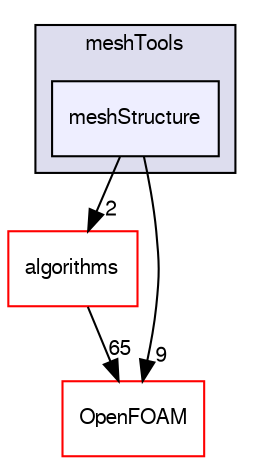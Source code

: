 digraph "src/meshTools/meshStructure" {
  bgcolor=transparent;
  compound=true
  node [ fontsize="10", fontname="FreeSans"];
  edge [ labelfontsize="10", labelfontname="FreeSans"];
  subgraph clusterdir_ae30ad0bef50cf391b24c614251bb9fd {
    graph [ bgcolor="#ddddee", pencolor="black", label="meshTools" fontname="FreeSans", fontsize="10", URL="dir_ae30ad0bef50cf391b24c614251bb9fd.html"]
  dir_f7504254de9a2a0923beed9ed98c5858 [shape=box, label="meshStructure", style="filled", fillcolor="#eeeeff", pencolor="black", URL="dir_f7504254de9a2a0923beed9ed98c5858.html"];
  }
  dir_488f81ac1e9f391f7800e42bf7f5bacd [shape=box label="algorithms" color="red" URL="dir_488f81ac1e9f391f7800e42bf7f5bacd.html"];
  dir_c5473ff19b20e6ec4dfe5c310b3778a8 [shape=box label="OpenFOAM" color="red" URL="dir_c5473ff19b20e6ec4dfe5c310b3778a8.html"];
  dir_488f81ac1e9f391f7800e42bf7f5bacd->dir_c5473ff19b20e6ec4dfe5c310b3778a8 [headlabel="65", labeldistance=1.5 headhref="dir_001587_001732.html"];
  dir_f7504254de9a2a0923beed9ed98c5858->dir_488f81ac1e9f391f7800e42bf7f5bacd [headlabel="2", labeldistance=1.5 headhref="dir_001632_001587.html"];
  dir_f7504254de9a2a0923beed9ed98c5858->dir_c5473ff19b20e6ec4dfe5c310b3778a8 [headlabel="9", labeldistance=1.5 headhref="dir_001632_001732.html"];
}

